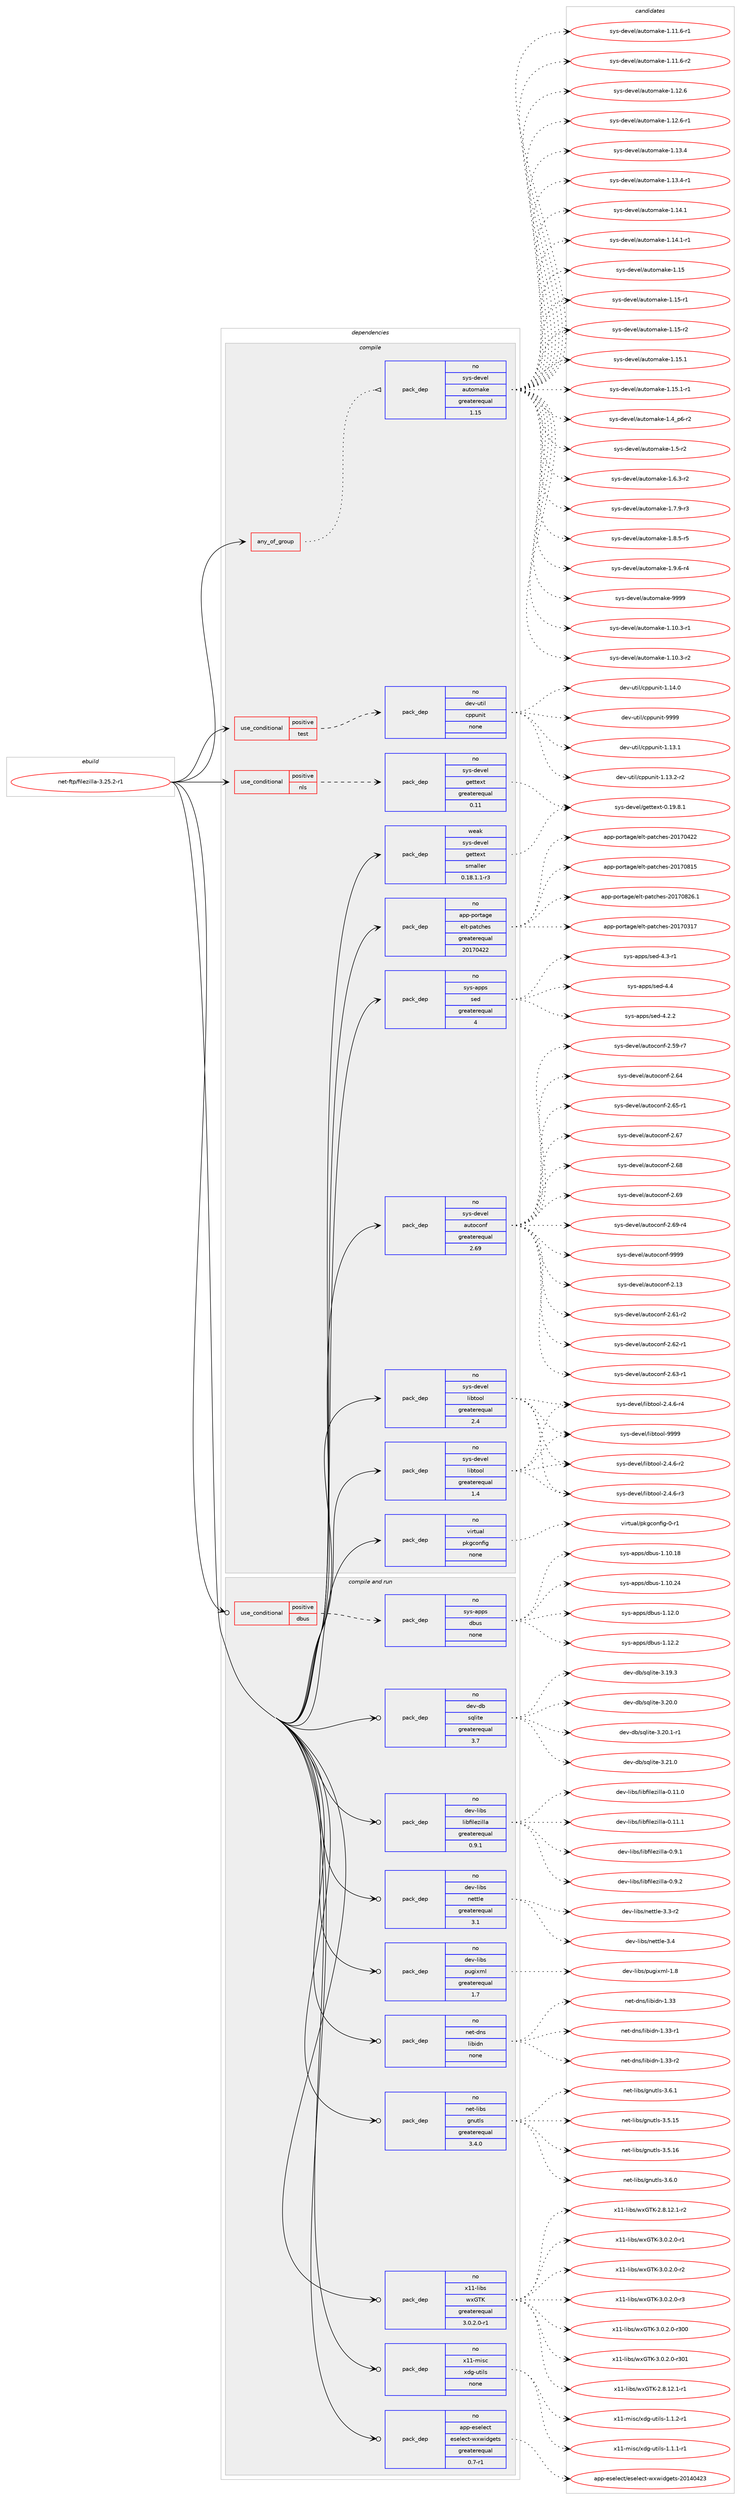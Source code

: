 digraph prolog {

# *************
# Graph options
# *************

newrank=true;
concentrate=true;
compound=true;
graph [rankdir=LR,fontname=Helvetica,fontsize=10,ranksep=1.5];#, ranksep=2.5, nodesep=0.2];
edge  [arrowhead=vee];
node  [fontname=Helvetica,fontsize=10];

# **********
# The ebuild
# **********

subgraph cluster_leftcol {
color=gray;
rank=same;
label=<<i>ebuild</i>>;
id [label="net-ftp/filezilla-3.25.2-r1", color=red, width=4, href="../net-ftp/filezilla-3.25.2-r1.svg"];
}

# ****************
# The dependencies
# ****************

subgraph cluster_midcol {
color=gray;
label=<<i>dependencies</i>>;
subgraph cluster_compile {
fillcolor="#eeeeee";
style=filled;
label=<<i>compile</i>>;
subgraph any2 {
dependency125 [label=<<TABLE BORDER="0" CELLBORDER="1" CELLSPACING="0" CELLPADDING="4"><TR><TD CELLPADDING="10">any_of_group</TD></TR></TABLE>>, shape=none, color=red];subgraph pack86 {
dependency126 [label=<<TABLE BORDER="0" CELLBORDER="1" CELLSPACING="0" CELLPADDING="4" WIDTH="220"><TR><TD ROWSPAN="6" CELLPADDING="30">pack_dep</TD></TR><TR><TD WIDTH="110">no</TD></TR><TR><TD>sys-devel</TD></TR><TR><TD>automake</TD></TR><TR><TD>greaterequal</TD></TR><TR><TD>1.15</TD></TR></TABLE>>, shape=none, color=blue];
}
dependency125:e -> dependency126:w [weight=20,style="dotted",arrowhead="oinv"];
}
id:e -> dependency125:w [weight=20,style="solid",arrowhead="vee"];
subgraph cond39 {
dependency127 [label=<<TABLE BORDER="0" CELLBORDER="1" CELLSPACING="0" CELLPADDING="4"><TR><TD ROWSPAN="3" CELLPADDING="10">use_conditional</TD></TR><TR><TD>positive</TD></TR><TR><TD>nls</TD></TR></TABLE>>, shape=none, color=red];
subgraph pack87 {
dependency128 [label=<<TABLE BORDER="0" CELLBORDER="1" CELLSPACING="0" CELLPADDING="4" WIDTH="220"><TR><TD ROWSPAN="6" CELLPADDING="30">pack_dep</TD></TR><TR><TD WIDTH="110">no</TD></TR><TR><TD>sys-devel</TD></TR><TR><TD>gettext</TD></TR><TR><TD>greaterequal</TD></TR><TR><TD>0.11</TD></TR></TABLE>>, shape=none, color=blue];
}
dependency127:e -> dependency128:w [weight=20,style="dashed",arrowhead="vee"];
}
id:e -> dependency127:w [weight=20,style="solid",arrowhead="vee"];
subgraph cond40 {
dependency129 [label=<<TABLE BORDER="0" CELLBORDER="1" CELLSPACING="0" CELLPADDING="4"><TR><TD ROWSPAN="3" CELLPADDING="10">use_conditional</TD></TR><TR><TD>positive</TD></TR><TR><TD>test</TD></TR></TABLE>>, shape=none, color=red];
subgraph pack88 {
dependency130 [label=<<TABLE BORDER="0" CELLBORDER="1" CELLSPACING="0" CELLPADDING="4" WIDTH="220"><TR><TD ROWSPAN="6" CELLPADDING="30">pack_dep</TD></TR><TR><TD WIDTH="110">no</TD></TR><TR><TD>dev-util</TD></TR><TR><TD>cppunit</TD></TR><TR><TD>none</TD></TR><TR><TD></TD></TR></TABLE>>, shape=none, color=blue];
}
dependency129:e -> dependency130:w [weight=20,style="dashed",arrowhead="vee"];
}
id:e -> dependency129:w [weight=20,style="solid",arrowhead="vee"];
subgraph pack89 {
dependency131 [label=<<TABLE BORDER="0" CELLBORDER="1" CELLSPACING="0" CELLPADDING="4" WIDTH="220"><TR><TD ROWSPAN="6" CELLPADDING="30">pack_dep</TD></TR><TR><TD WIDTH="110">no</TD></TR><TR><TD>app-portage</TD></TR><TR><TD>elt-patches</TD></TR><TR><TD>greaterequal</TD></TR><TR><TD>20170422</TD></TR></TABLE>>, shape=none, color=blue];
}
id:e -> dependency131:w [weight=20,style="solid",arrowhead="vee"];
subgraph pack90 {
dependency132 [label=<<TABLE BORDER="0" CELLBORDER="1" CELLSPACING="0" CELLPADDING="4" WIDTH="220"><TR><TD ROWSPAN="6" CELLPADDING="30">pack_dep</TD></TR><TR><TD WIDTH="110">no</TD></TR><TR><TD>sys-apps</TD></TR><TR><TD>sed</TD></TR><TR><TD>greaterequal</TD></TR><TR><TD>4</TD></TR></TABLE>>, shape=none, color=blue];
}
id:e -> dependency132:w [weight=20,style="solid",arrowhead="vee"];
subgraph pack91 {
dependency133 [label=<<TABLE BORDER="0" CELLBORDER="1" CELLSPACING="0" CELLPADDING="4" WIDTH="220"><TR><TD ROWSPAN="6" CELLPADDING="30">pack_dep</TD></TR><TR><TD WIDTH="110">no</TD></TR><TR><TD>sys-devel</TD></TR><TR><TD>autoconf</TD></TR><TR><TD>greaterequal</TD></TR><TR><TD>2.69</TD></TR></TABLE>>, shape=none, color=blue];
}
id:e -> dependency133:w [weight=20,style="solid",arrowhead="vee"];
subgraph pack92 {
dependency134 [label=<<TABLE BORDER="0" CELLBORDER="1" CELLSPACING="0" CELLPADDING="4" WIDTH="220"><TR><TD ROWSPAN="6" CELLPADDING="30">pack_dep</TD></TR><TR><TD WIDTH="110">no</TD></TR><TR><TD>sys-devel</TD></TR><TR><TD>libtool</TD></TR><TR><TD>greaterequal</TD></TR><TR><TD>1.4</TD></TR></TABLE>>, shape=none, color=blue];
}
id:e -> dependency134:w [weight=20,style="solid",arrowhead="vee"];
subgraph pack93 {
dependency135 [label=<<TABLE BORDER="0" CELLBORDER="1" CELLSPACING="0" CELLPADDING="4" WIDTH="220"><TR><TD ROWSPAN="6" CELLPADDING="30">pack_dep</TD></TR><TR><TD WIDTH="110">no</TD></TR><TR><TD>sys-devel</TD></TR><TR><TD>libtool</TD></TR><TR><TD>greaterequal</TD></TR><TR><TD>2.4</TD></TR></TABLE>>, shape=none, color=blue];
}
id:e -> dependency135:w [weight=20,style="solid",arrowhead="vee"];
subgraph pack94 {
dependency136 [label=<<TABLE BORDER="0" CELLBORDER="1" CELLSPACING="0" CELLPADDING="4" WIDTH="220"><TR><TD ROWSPAN="6" CELLPADDING="30">pack_dep</TD></TR><TR><TD WIDTH="110">no</TD></TR><TR><TD>virtual</TD></TR><TR><TD>pkgconfig</TD></TR><TR><TD>none</TD></TR><TR><TD></TD></TR></TABLE>>, shape=none, color=blue];
}
id:e -> dependency136:w [weight=20,style="solid",arrowhead="vee"];
subgraph pack95 {
dependency137 [label=<<TABLE BORDER="0" CELLBORDER="1" CELLSPACING="0" CELLPADDING="4" WIDTH="220"><TR><TD ROWSPAN="6" CELLPADDING="30">pack_dep</TD></TR><TR><TD WIDTH="110">weak</TD></TR><TR><TD>sys-devel</TD></TR><TR><TD>gettext</TD></TR><TR><TD>smaller</TD></TR><TR><TD>0.18.1.1-r3</TD></TR></TABLE>>, shape=none, color=blue];
}
id:e -> dependency137:w [weight=20,style="solid",arrowhead="vee"];
}
subgraph cluster_compileandrun {
fillcolor="#eeeeee";
style=filled;
label=<<i>compile and run</i>>;
subgraph cond41 {
dependency138 [label=<<TABLE BORDER="0" CELLBORDER="1" CELLSPACING="0" CELLPADDING="4"><TR><TD ROWSPAN="3" CELLPADDING="10">use_conditional</TD></TR><TR><TD>positive</TD></TR><TR><TD>dbus</TD></TR></TABLE>>, shape=none, color=red];
subgraph pack96 {
dependency139 [label=<<TABLE BORDER="0" CELLBORDER="1" CELLSPACING="0" CELLPADDING="4" WIDTH="220"><TR><TD ROWSPAN="6" CELLPADDING="30">pack_dep</TD></TR><TR><TD WIDTH="110">no</TD></TR><TR><TD>sys-apps</TD></TR><TR><TD>dbus</TD></TR><TR><TD>none</TD></TR><TR><TD></TD></TR></TABLE>>, shape=none, color=blue];
}
dependency138:e -> dependency139:w [weight=20,style="dashed",arrowhead="vee"];
}
id:e -> dependency138:w [weight=20,style="solid",arrowhead="odotvee"];
subgraph pack97 {
dependency140 [label=<<TABLE BORDER="0" CELLBORDER="1" CELLSPACING="0" CELLPADDING="4" WIDTH="220"><TR><TD ROWSPAN="6" CELLPADDING="30">pack_dep</TD></TR><TR><TD WIDTH="110">no</TD></TR><TR><TD>app-eselect</TD></TR><TR><TD>eselect-wxwidgets</TD></TR><TR><TD>greaterequal</TD></TR><TR><TD>0.7-r1</TD></TR></TABLE>>, shape=none, color=blue];
}
id:e -> dependency140:w [weight=20,style="solid",arrowhead="odotvee"];
subgraph pack98 {
dependency141 [label=<<TABLE BORDER="0" CELLBORDER="1" CELLSPACING="0" CELLPADDING="4" WIDTH="220"><TR><TD ROWSPAN="6" CELLPADDING="30">pack_dep</TD></TR><TR><TD WIDTH="110">no</TD></TR><TR><TD>dev-db</TD></TR><TR><TD>sqlite</TD></TR><TR><TD>greaterequal</TD></TR><TR><TD>3.7</TD></TR></TABLE>>, shape=none, color=blue];
}
id:e -> dependency141:w [weight=20,style="solid",arrowhead="odotvee"];
subgraph pack99 {
dependency142 [label=<<TABLE BORDER="0" CELLBORDER="1" CELLSPACING="0" CELLPADDING="4" WIDTH="220"><TR><TD ROWSPAN="6" CELLPADDING="30">pack_dep</TD></TR><TR><TD WIDTH="110">no</TD></TR><TR><TD>dev-libs</TD></TR><TR><TD>libfilezilla</TD></TR><TR><TD>greaterequal</TD></TR><TR><TD>0.9.1</TD></TR></TABLE>>, shape=none, color=blue];
}
id:e -> dependency142:w [weight=20,style="solid",arrowhead="odotvee"];
subgraph pack100 {
dependency143 [label=<<TABLE BORDER="0" CELLBORDER="1" CELLSPACING="0" CELLPADDING="4" WIDTH="220"><TR><TD ROWSPAN="6" CELLPADDING="30">pack_dep</TD></TR><TR><TD WIDTH="110">no</TD></TR><TR><TD>dev-libs</TD></TR><TR><TD>nettle</TD></TR><TR><TD>greaterequal</TD></TR><TR><TD>3.1</TD></TR></TABLE>>, shape=none, color=blue];
}
id:e -> dependency143:w [weight=20,style="solid",arrowhead="odotvee"];
subgraph pack101 {
dependency144 [label=<<TABLE BORDER="0" CELLBORDER="1" CELLSPACING="0" CELLPADDING="4" WIDTH="220"><TR><TD ROWSPAN="6" CELLPADDING="30">pack_dep</TD></TR><TR><TD WIDTH="110">no</TD></TR><TR><TD>dev-libs</TD></TR><TR><TD>pugixml</TD></TR><TR><TD>greaterequal</TD></TR><TR><TD>1.7</TD></TR></TABLE>>, shape=none, color=blue];
}
id:e -> dependency144:w [weight=20,style="solid",arrowhead="odotvee"];
subgraph pack102 {
dependency145 [label=<<TABLE BORDER="0" CELLBORDER="1" CELLSPACING="0" CELLPADDING="4" WIDTH="220"><TR><TD ROWSPAN="6" CELLPADDING="30">pack_dep</TD></TR><TR><TD WIDTH="110">no</TD></TR><TR><TD>net-dns</TD></TR><TR><TD>libidn</TD></TR><TR><TD>none</TD></TR><TR><TD></TD></TR></TABLE>>, shape=none, color=blue];
}
id:e -> dependency145:w [weight=20,style="solid",arrowhead="odotvee"];
subgraph pack103 {
dependency146 [label=<<TABLE BORDER="0" CELLBORDER="1" CELLSPACING="0" CELLPADDING="4" WIDTH="220"><TR><TD ROWSPAN="6" CELLPADDING="30">pack_dep</TD></TR><TR><TD WIDTH="110">no</TD></TR><TR><TD>net-libs</TD></TR><TR><TD>gnutls</TD></TR><TR><TD>greaterequal</TD></TR><TR><TD>3.4.0</TD></TR></TABLE>>, shape=none, color=blue];
}
id:e -> dependency146:w [weight=20,style="solid",arrowhead="odotvee"];
subgraph pack104 {
dependency147 [label=<<TABLE BORDER="0" CELLBORDER="1" CELLSPACING="0" CELLPADDING="4" WIDTH="220"><TR><TD ROWSPAN="6" CELLPADDING="30">pack_dep</TD></TR><TR><TD WIDTH="110">no</TD></TR><TR><TD>x11-libs</TD></TR><TR><TD>wxGTK</TD></TR><TR><TD>greaterequal</TD></TR><TR><TD>3.0.2.0-r1</TD></TR></TABLE>>, shape=none, color=blue];
}
id:e -> dependency147:w [weight=20,style="solid",arrowhead="odotvee"];
subgraph pack105 {
dependency148 [label=<<TABLE BORDER="0" CELLBORDER="1" CELLSPACING="0" CELLPADDING="4" WIDTH="220"><TR><TD ROWSPAN="6" CELLPADDING="30">pack_dep</TD></TR><TR><TD WIDTH="110">no</TD></TR><TR><TD>x11-misc</TD></TR><TR><TD>xdg-utils</TD></TR><TR><TD>none</TD></TR><TR><TD></TD></TR></TABLE>>, shape=none, color=blue];
}
id:e -> dependency148:w [weight=20,style="solid",arrowhead="odotvee"];
}
subgraph cluster_run {
fillcolor="#eeeeee";
style=filled;
label=<<i>run</i>>;
}
}

# **************
# The candidates
# **************

subgraph cluster_choices {
rank=same;
color=gray;
label=<<i>candidates</i>>;

subgraph choice86 {
color=black;
nodesep=1;
choice11512111545100101118101108479711711611110997107101454946494846514511449 [label="sys-devel/automake-1.10.3-r1", color=red, width=4,href="../sys-devel/automake-1.10.3-r1.svg"];
choice11512111545100101118101108479711711611110997107101454946494846514511450 [label="sys-devel/automake-1.10.3-r2", color=red, width=4,href="../sys-devel/automake-1.10.3-r2.svg"];
choice11512111545100101118101108479711711611110997107101454946494946544511449 [label="sys-devel/automake-1.11.6-r1", color=red, width=4,href="../sys-devel/automake-1.11.6-r1.svg"];
choice11512111545100101118101108479711711611110997107101454946494946544511450 [label="sys-devel/automake-1.11.6-r2", color=red, width=4,href="../sys-devel/automake-1.11.6-r2.svg"];
choice1151211154510010111810110847971171161111099710710145494649504654 [label="sys-devel/automake-1.12.6", color=red, width=4,href="../sys-devel/automake-1.12.6.svg"];
choice11512111545100101118101108479711711611110997107101454946495046544511449 [label="sys-devel/automake-1.12.6-r1", color=red, width=4,href="../sys-devel/automake-1.12.6-r1.svg"];
choice1151211154510010111810110847971171161111099710710145494649514652 [label="sys-devel/automake-1.13.4", color=red, width=4,href="../sys-devel/automake-1.13.4.svg"];
choice11512111545100101118101108479711711611110997107101454946495146524511449 [label="sys-devel/automake-1.13.4-r1", color=red, width=4,href="../sys-devel/automake-1.13.4-r1.svg"];
choice1151211154510010111810110847971171161111099710710145494649524649 [label="sys-devel/automake-1.14.1", color=red, width=4,href="../sys-devel/automake-1.14.1.svg"];
choice11512111545100101118101108479711711611110997107101454946495246494511449 [label="sys-devel/automake-1.14.1-r1", color=red, width=4,href="../sys-devel/automake-1.14.1-r1.svg"];
choice115121115451001011181011084797117116111109971071014549464953 [label="sys-devel/automake-1.15", color=red, width=4,href="../sys-devel/automake-1.15.svg"];
choice1151211154510010111810110847971171161111099710710145494649534511449 [label="sys-devel/automake-1.15-r1", color=red, width=4,href="../sys-devel/automake-1.15-r1.svg"];
choice1151211154510010111810110847971171161111099710710145494649534511450 [label="sys-devel/automake-1.15-r2", color=red, width=4,href="../sys-devel/automake-1.15-r2.svg"];
choice1151211154510010111810110847971171161111099710710145494649534649 [label="sys-devel/automake-1.15.1", color=red, width=4,href="../sys-devel/automake-1.15.1.svg"];
choice11512111545100101118101108479711711611110997107101454946495346494511449 [label="sys-devel/automake-1.15.1-r1", color=red, width=4,href="../sys-devel/automake-1.15.1-r1.svg"];
choice115121115451001011181011084797117116111109971071014549465295112544511450 [label="sys-devel/automake-1.4_p6-r2", color=red, width=4,href="../sys-devel/automake-1.4_p6-r2.svg"];
choice11512111545100101118101108479711711611110997107101454946534511450 [label="sys-devel/automake-1.5-r2", color=red, width=4,href="../sys-devel/automake-1.5-r2.svg"];
choice115121115451001011181011084797117116111109971071014549465446514511450 [label="sys-devel/automake-1.6.3-r2", color=red, width=4,href="../sys-devel/automake-1.6.3-r2.svg"];
choice115121115451001011181011084797117116111109971071014549465546574511451 [label="sys-devel/automake-1.7.9-r3", color=red, width=4,href="../sys-devel/automake-1.7.9-r3.svg"];
choice115121115451001011181011084797117116111109971071014549465646534511453 [label="sys-devel/automake-1.8.5-r5", color=red, width=4,href="../sys-devel/automake-1.8.5-r5.svg"];
choice115121115451001011181011084797117116111109971071014549465746544511452 [label="sys-devel/automake-1.9.6-r4", color=red, width=4,href="../sys-devel/automake-1.9.6-r4.svg"];
choice115121115451001011181011084797117116111109971071014557575757 [label="sys-devel/automake-9999", color=red, width=4,href="../sys-devel/automake-9999.svg"];
dependency126:e -> choice11512111545100101118101108479711711611110997107101454946494846514511449:w [style=dotted,weight="100"];
dependency126:e -> choice11512111545100101118101108479711711611110997107101454946494846514511450:w [style=dotted,weight="100"];
dependency126:e -> choice11512111545100101118101108479711711611110997107101454946494946544511449:w [style=dotted,weight="100"];
dependency126:e -> choice11512111545100101118101108479711711611110997107101454946494946544511450:w [style=dotted,weight="100"];
dependency126:e -> choice1151211154510010111810110847971171161111099710710145494649504654:w [style=dotted,weight="100"];
dependency126:e -> choice11512111545100101118101108479711711611110997107101454946495046544511449:w [style=dotted,weight="100"];
dependency126:e -> choice1151211154510010111810110847971171161111099710710145494649514652:w [style=dotted,weight="100"];
dependency126:e -> choice11512111545100101118101108479711711611110997107101454946495146524511449:w [style=dotted,weight="100"];
dependency126:e -> choice1151211154510010111810110847971171161111099710710145494649524649:w [style=dotted,weight="100"];
dependency126:e -> choice11512111545100101118101108479711711611110997107101454946495246494511449:w [style=dotted,weight="100"];
dependency126:e -> choice115121115451001011181011084797117116111109971071014549464953:w [style=dotted,weight="100"];
dependency126:e -> choice1151211154510010111810110847971171161111099710710145494649534511449:w [style=dotted,weight="100"];
dependency126:e -> choice1151211154510010111810110847971171161111099710710145494649534511450:w [style=dotted,weight="100"];
dependency126:e -> choice1151211154510010111810110847971171161111099710710145494649534649:w [style=dotted,weight="100"];
dependency126:e -> choice11512111545100101118101108479711711611110997107101454946495346494511449:w [style=dotted,weight="100"];
dependency126:e -> choice115121115451001011181011084797117116111109971071014549465295112544511450:w [style=dotted,weight="100"];
dependency126:e -> choice11512111545100101118101108479711711611110997107101454946534511450:w [style=dotted,weight="100"];
dependency126:e -> choice115121115451001011181011084797117116111109971071014549465446514511450:w [style=dotted,weight="100"];
dependency126:e -> choice115121115451001011181011084797117116111109971071014549465546574511451:w [style=dotted,weight="100"];
dependency126:e -> choice115121115451001011181011084797117116111109971071014549465646534511453:w [style=dotted,weight="100"];
dependency126:e -> choice115121115451001011181011084797117116111109971071014549465746544511452:w [style=dotted,weight="100"];
dependency126:e -> choice115121115451001011181011084797117116111109971071014557575757:w [style=dotted,weight="100"];
}
subgraph choice87 {
color=black;
nodesep=1;
choice1151211154510010111810110847103101116116101120116454846495746564649 [label="sys-devel/gettext-0.19.8.1", color=red, width=4,href="../sys-devel/gettext-0.19.8.1.svg"];
dependency128:e -> choice1151211154510010111810110847103101116116101120116454846495746564649:w [style=dotted,weight="100"];
}
subgraph choice88 {
color=black;
nodesep=1;
choice10010111845117116105108479911211211711010511645494649514649 [label="dev-util/cppunit-1.13.1", color=red, width=4,href="../dev-util/cppunit-1.13.1.svg"];
choice100101118451171161051084799112112117110105116454946495146504511450 [label="dev-util/cppunit-1.13.2-r2", color=red, width=4,href="../dev-util/cppunit-1.13.2-r2.svg"];
choice10010111845117116105108479911211211711010511645494649524648 [label="dev-util/cppunit-1.14.0", color=red, width=4,href="../dev-util/cppunit-1.14.0.svg"];
choice1001011184511711610510847991121121171101051164557575757 [label="dev-util/cppunit-9999", color=red, width=4,href="../dev-util/cppunit-9999.svg"];
dependency130:e -> choice10010111845117116105108479911211211711010511645494649514649:w [style=dotted,weight="100"];
dependency130:e -> choice100101118451171161051084799112112117110105116454946495146504511450:w [style=dotted,weight="100"];
dependency130:e -> choice10010111845117116105108479911211211711010511645494649524648:w [style=dotted,weight="100"];
dependency130:e -> choice1001011184511711610510847991121121171101051164557575757:w [style=dotted,weight="100"];
}
subgraph choice89 {
color=black;
nodesep=1;
choice97112112451121111141169710310147101108116451129711699104101115455048495548514955 [label="app-portage/elt-patches-20170317", color=red, width=4,href="../app-portage/elt-patches-20170317.svg"];
choice97112112451121111141169710310147101108116451129711699104101115455048495548525050 [label="app-portage/elt-patches-20170422", color=red, width=4,href="../app-portage/elt-patches-20170422.svg"];
choice97112112451121111141169710310147101108116451129711699104101115455048495548564953 [label="app-portage/elt-patches-20170815", color=red, width=4,href="../app-portage/elt-patches-20170815.svg"];
choice971121124511211111411697103101471011081164511297116991041011154550484955485650544649 [label="app-portage/elt-patches-20170826.1", color=red, width=4,href="../app-portage/elt-patches-20170826.1.svg"];
dependency131:e -> choice97112112451121111141169710310147101108116451129711699104101115455048495548514955:w [style=dotted,weight="100"];
dependency131:e -> choice97112112451121111141169710310147101108116451129711699104101115455048495548525050:w [style=dotted,weight="100"];
dependency131:e -> choice97112112451121111141169710310147101108116451129711699104101115455048495548564953:w [style=dotted,weight="100"];
dependency131:e -> choice971121124511211111411697103101471011081164511297116991041011154550484955485650544649:w [style=dotted,weight="100"];
}
subgraph choice90 {
color=black;
nodesep=1;
choice115121115459711211211547115101100455246504650 [label="sys-apps/sed-4.2.2", color=red, width=4,href="../sys-apps/sed-4.2.2.svg"];
choice115121115459711211211547115101100455246514511449 [label="sys-apps/sed-4.3-r1", color=red, width=4,href="../sys-apps/sed-4.3-r1.svg"];
choice11512111545971121121154711510110045524652 [label="sys-apps/sed-4.4", color=red, width=4,href="../sys-apps/sed-4.4.svg"];
dependency132:e -> choice115121115459711211211547115101100455246504650:w [style=dotted,weight="100"];
dependency132:e -> choice115121115459711211211547115101100455246514511449:w [style=dotted,weight="100"];
dependency132:e -> choice11512111545971121121154711510110045524652:w [style=dotted,weight="100"];
}
subgraph choice91 {
color=black;
nodesep=1;
choice115121115451001011181011084797117116111991111101024550464951 [label="sys-devel/autoconf-2.13", color=red, width=4,href="../sys-devel/autoconf-2.13.svg"];
choice1151211154510010111810110847971171161119911111010245504653574511455 [label="sys-devel/autoconf-2.59-r7", color=red, width=4,href="../sys-devel/autoconf-2.59-r7.svg"];
choice1151211154510010111810110847971171161119911111010245504654494511450 [label="sys-devel/autoconf-2.61-r2", color=red, width=4,href="../sys-devel/autoconf-2.61-r2.svg"];
choice1151211154510010111810110847971171161119911111010245504654504511449 [label="sys-devel/autoconf-2.62-r1", color=red, width=4,href="../sys-devel/autoconf-2.62-r1.svg"];
choice1151211154510010111810110847971171161119911111010245504654514511449 [label="sys-devel/autoconf-2.63-r1", color=red, width=4,href="../sys-devel/autoconf-2.63-r1.svg"];
choice115121115451001011181011084797117116111991111101024550465452 [label="sys-devel/autoconf-2.64", color=red, width=4,href="../sys-devel/autoconf-2.64.svg"];
choice1151211154510010111810110847971171161119911111010245504654534511449 [label="sys-devel/autoconf-2.65-r1", color=red, width=4,href="../sys-devel/autoconf-2.65-r1.svg"];
choice115121115451001011181011084797117116111991111101024550465455 [label="sys-devel/autoconf-2.67", color=red, width=4,href="../sys-devel/autoconf-2.67.svg"];
choice115121115451001011181011084797117116111991111101024550465456 [label="sys-devel/autoconf-2.68", color=red, width=4,href="../sys-devel/autoconf-2.68.svg"];
choice115121115451001011181011084797117116111991111101024550465457 [label="sys-devel/autoconf-2.69", color=red, width=4,href="../sys-devel/autoconf-2.69.svg"];
choice1151211154510010111810110847971171161119911111010245504654574511452 [label="sys-devel/autoconf-2.69-r4", color=red, width=4,href="../sys-devel/autoconf-2.69-r4.svg"];
choice115121115451001011181011084797117116111991111101024557575757 [label="sys-devel/autoconf-9999", color=red, width=4,href="../sys-devel/autoconf-9999.svg"];
dependency133:e -> choice115121115451001011181011084797117116111991111101024550464951:w [style=dotted,weight="100"];
dependency133:e -> choice1151211154510010111810110847971171161119911111010245504653574511455:w [style=dotted,weight="100"];
dependency133:e -> choice1151211154510010111810110847971171161119911111010245504654494511450:w [style=dotted,weight="100"];
dependency133:e -> choice1151211154510010111810110847971171161119911111010245504654504511449:w [style=dotted,weight="100"];
dependency133:e -> choice1151211154510010111810110847971171161119911111010245504654514511449:w [style=dotted,weight="100"];
dependency133:e -> choice115121115451001011181011084797117116111991111101024550465452:w [style=dotted,weight="100"];
dependency133:e -> choice1151211154510010111810110847971171161119911111010245504654534511449:w [style=dotted,weight="100"];
dependency133:e -> choice115121115451001011181011084797117116111991111101024550465455:w [style=dotted,weight="100"];
dependency133:e -> choice115121115451001011181011084797117116111991111101024550465456:w [style=dotted,weight="100"];
dependency133:e -> choice115121115451001011181011084797117116111991111101024550465457:w [style=dotted,weight="100"];
dependency133:e -> choice1151211154510010111810110847971171161119911111010245504654574511452:w [style=dotted,weight="100"];
dependency133:e -> choice115121115451001011181011084797117116111991111101024557575757:w [style=dotted,weight="100"];
}
subgraph choice92 {
color=black;
nodesep=1;
choice1151211154510010111810110847108105981161111111084550465246544511450 [label="sys-devel/libtool-2.4.6-r2", color=red, width=4,href="../sys-devel/libtool-2.4.6-r2.svg"];
choice1151211154510010111810110847108105981161111111084550465246544511451 [label="sys-devel/libtool-2.4.6-r3", color=red, width=4,href="../sys-devel/libtool-2.4.6-r3.svg"];
choice1151211154510010111810110847108105981161111111084550465246544511452 [label="sys-devel/libtool-2.4.6-r4", color=red, width=4,href="../sys-devel/libtool-2.4.6-r4.svg"];
choice1151211154510010111810110847108105981161111111084557575757 [label="sys-devel/libtool-9999", color=red, width=4,href="../sys-devel/libtool-9999.svg"];
dependency134:e -> choice1151211154510010111810110847108105981161111111084550465246544511450:w [style=dotted,weight="100"];
dependency134:e -> choice1151211154510010111810110847108105981161111111084550465246544511451:w [style=dotted,weight="100"];
dependency134:e -> choice1151211154510010111810110847108105981161111111084550465246544511452:w [style=dotted,weight="100"];
dependency134:e -> choice1151211154510010111810110847108105981161111111084557575757:w [style=dotted,weight="100"];
}
subgraph choice93 {
color=black;
nodesep=1;
choice1151211154510010111810110847108105981161111111084550465246544511450 [label="sys-devel/libtool-2.4.6-r2", color=red, width=4,href="../sys-devel/libtool-2.4.6-r2.svg"];
choice1151211154510010111810110847108105981161111111084550465246544511451 [label="sys-devel/libtool-2.4.6-r3", color=red, width=4,href="../sys-devel/libtool-2.4.6-r3.svg"];
choice1151211154510010111810110847108105981161111111084550465246544511452 [label="sys-devel/libtool-2.4.6-r4", color=red, width=4,href="../sys-devel/libtool-2.4.6-r4.svg"];
choice1151211154510010111810110847108105981161111111084557575757 [label="sys-devel/libtool-9999", color=red, width=4,href="../sys-devel/libtool-9999.svg"];
dependency135:e -> choice1151211154510010111810110847108105981161111111084550465246544511450:w [style=dotted,weight="100"];
dependency135:e -> choice1151211154510010111810110847108105981161111111084550465246544511451:w [style=dotted,weight="100"];
dependency135:e -> choice1151211154510010111810110847108105981161111111084550465246544511452:w [style=dotted,weight="100"];
dependency135:e -> choice1151211154510010111810110847108105981161111111084557575757:w [style=dotted,weight="100"];
}
subgraph choice94 {
color=black;
nodesep=1;
choice11810511411611797108471121071039911111010210510345484511449 [label="virtual/pkgconfig-0-r1", color=red, width=4,href="../virtual/pkgconfig-0-r1.svg"];
dependency136:e -> choice11810511411611797108471121071039911111010210510345484511449:w [style=dotted,weight="100"];
}
subgraph choice95 {
color=black;
nodesep=1;
choice1151211154510010111810110847103101116116101120116454846495746564649 [label="sys-devel/gettext-0.19.8.1", color=red, width=4,href="../sys-devel/gettext-0.19.8.1.svg"];
dependency137:e -> choice1151211154510010111810110847103101116116101120116454846495746564649:w [style=dotted,weight="100"];
}
subgraph choice96 {
color=black;
nodesep=1;
choice115121115459711211211547100981171154549464948464956 [label="sys-apps/dbus-1.10.18", color=red, width=4,href="../sys-apps/dbus-1.10.18.svg"];
choice115121115459711211211547100981171154549464948465052 [label="sys-apps/dbus-1.10.24", color=red, width=4,href="../sys-apps/dbus-1.10.24.svg"];
choice1151211154597112112115471009811711545494649504648 [label="sys-apps/dbus-1.12.0", color=red, width=4,href="../sys-apps/dbus-1.12.0.svg"];
choice1151211154597112112115471009811711545494649504650 [label="sys-apps/dbus-1.12.2", color=red, width=4,href="../sys-apps/dbus-1.12.2.svg"];
dependency139:e -> choice115121115459711211211547100981171154549464948464956:w [style=dotted,weight="100"];
dependency139:e -> choice115121115459711211211547100981171154549464948465052:w [style=dotted,weight="100"];
dependency139:e -> choice1151211154597112112115471009811711545494649504648:w [style=dotted,weight="100"];
dependency139:e -> choice1151211154597112112115471009811711545494649504650:w [style=dotted,weight="100"];
}
subgraph choice97 {
color=black;
nodesep=1;
choice971121124510111510110810199116471011151011081019911645119120119105100103101116115455048495248525051 [label="app-eselect/eselect-wxwidgets-20140423", color=red, width=4,href="../app-eselect/eselect-wxwidgets-20140423.svg"];
dependency140:e -> choice971121124510111510110810199116471011151011081019911645119120119105100103101116115455048495248525051:w [style=dotted,weight="100"];
}
subgraph choice98 {
color=black;
nodesep=1;
choice10010111845100984711511310810511610145514649574651 [label="dev-db/sqlite-3.19.3", color=red, width=4,href="../dev-db/sqlite-3.19.3.svg"];
choice10010111845100984711511310810511610145514650484648 [label="dev-db/sqlite-3.20.0", color=red, width=4,href="../dev-db/sqlite-3.20.0.svg"];
choice100101118451009847115113108105116101455146504846494511449 [label="dev-db/sqlite-3.20.1-r1", color=red, width=4,href="../dev-db/sqlite-3.20.1-r1.svg"];
choice10010111845100984711511310810511610145514650494648 [label="dev-db/sqlite-3.21.0", color=red, width=4,href="../dev-db/sqlite-3.21.0.svg"];
dependency141:e -> choice10010111845100984711511310810511610145514649574651:w [style=dotted,weight="100"];
dependency141:e -> choice10010111845100984711511310810511610145514650484648:w [style=dotted,weight="100"];
dependency141:e -> choice100101118451009847115113108105116101455146504846494511449:w [style=dotted,weight="100"];
dependency141:e -> choice10010111845100984711511310810511610145514650494648:w [style=dotted,weight="100"];
}
subgraph choice99 {
color=black;
nodesep=1;
choice100101118451081059811547108105981021051081011221051081089745484649494648 [label="dev-libs/libfilezilla-0.11.0", color=red, width=4,href="../dev-libs/libfilezilla-0.11.0.svg"];
choice100101118451081059811547108105981021051081011221051081089745484649494649 [label="dev-libs/libfilezilla-0.11.1", color=red, width=4,href="../dev-libs/libfilezilla-0.11.1.svg"];
choice1001011184510810598115471081059810210510810112210510810897454846574649 [label="dev-libs/libfilezilla-0.9.1", color=red, width=4,href="../dev-libs/libfilezilla-0.9.1.svg"];
choice1001011184510810598115471081059810210510810112210510810897454846574650 [label="dev-libs/libfilezilla-0.9.2", color=red, width=4,href="../dev-libs/libfilezilla-0.9.2.svg"];
dependency142:e -> choice100101118451081059811547108105981021051081011221051081089745484649494648:w [style=dotted,weight="100"];
dependency142:e -> choice100101118451081059811547108105981021051081011221051081089745484649494649:w [style=dotted,weight="100"];
dependency142:e -> choice1001011184510810598115471081059810210510810112210510810897454846574649:w [style=dotted,weight="100"];
dependency142:e -> choice1001011184510810598115471081059810210510810112210510810897454846574650:w [style=dotted,weight="100"];
}
subgraph choice100 {
color=black;
nodesep=1;
choice100101118451081059811547110101116116108101455146514511450 [label="dev-libs/nettle-3.3-r2", color=red, width=4,href="../dev-libs/nettle-3.3-r2.svg"];
choice10010111845108105981154711010111611610810145514652 [label="dev-libs/nettle-3.4", color=red, width=4,href="../dev-libs/nettle-3.4.svg"];
dependency143:e -> choice100101118451081059811547110101116116108101455146514511450:w [style=dotted,weight="100"];
dependency143:e -> choice10010111845108105981154711010111611610810145514652:w [style=dotted,weight="100"];
}
subgraph choice101 {
color=black;
nodesep=1;
choice10010111845108105981154711211710310512010910845494656 [label="dev-libs/pugixml-1.8", color=red, width=4,href="../dev-libs/pugixml-1.8.svg"];
dependency144:e -> choice10010111845108105981154711211710310512010910845494656:w [style=dotted,weight="100"];
}
subgraph choice102 {
color=black;
nodesep=1;
choice1101011164510011011547108105981051001104549465151 [label="net-dns/libidn-1.33", color=red, width=4,href="../net-dns/libidn-1.33.svg"];
choice11010111645100110115471081059810510011045494651514511449 [label="net-dns/libidn-1.33-r1", color=red, width=4,href="../net-dns/libidn-1.33-r1.svg"];
choice11010111645100110115471081059810510011045494651514511450 [label="net-dns/libidn-1.33-r2", color=red, width=4,href="../net-dns/libidn-1.33-r2.svg"];
dependency145:e -> choice1101011164510011011547108105981051001104549465151:w [style=dotted,weight="100"];
dependency145:e -> choice11010111645100110115471081059810510011045494651514511449:w [style=dotted,weight="100"];
dependency145:e -> choice11010111645100110115471081059810510011045494651514511450:w [style=dotted,weight="100"];
}
subgraph choice103 {
color=black;
nodesep=1;
choice11010111645108105981154710311011711610811545514653464953 [label="net-libs/gnutls-3.5.15", color=red, width=4,href="../net-libs/gnutls-3.5.15.svg"];
choice11010111645108105981154710311011711610811545514653464954 [label="net-libs/gnutls-3.5.16", color=red, width=4,href="../net-libs/gnutls-3.5.16.svg"];
choice110101116451081059811547103110117116108115455146544648 [label="net-libs/gnutls-3.6.0", color=red, width=4,href="../net-libs/gnutls-3.6.0.svg"];
choice110101116451081059811547103110117116108115455146544649 [label="net-libs/gnutls-3.6.1", color=red, width=4,href="../net-libs/gnutls-3.6.1.svg"];
dependency146:e -> choice11010111645108105981154710311011711610811545514653464953:w [style=dotted,weight="100"];
dependency146:e -> choice11010111645108105981154710311011711610811545514653464954:w [style=dotted,weight="100"];
dependency146:e -> choice110101116451081059811547103110117116108115455146544648:w [style=dotted,weight="100"];
dependency146:e -> choice110101116451081059811547103110117116108115455146544649:w [style=dotted,weight="100"];
}
subgraph choice104 {
color=black;
nodesep=1;
choice12049494510810598115471191207184754550465646495046494511449 [label="x11-libs/wxGTK-2.8.12.1-r1", color=red, width=4,href="../x11-libs/wxGTK-2.8.12.1-r1.svg"];
choice12049494510810598115471191207184754550465646495046494511450 [label="x11-libs/wxGTK-2.8.12.1-r2", color=red, width=4,href="../x11-libs/wxGTK-2.8.12.1-r2.svg"];
choice120494945108105981154711912071847545514648465046484511449 [label="x11-libs/wxGTK-3.0.2.0-r1", color=red, width=4,href="../x11-libs/wxGTK-3.0.2.0-r1.svg"];
choice120494945108105981154711912071847545514648465046484511450 [label="x11-libs/wxGTK-3.0.2.0-r2", color=red, width=4,href="../x11-libs/wxGTK-3.0.2.0-r2.svg"];
choice120494945108105981154711912071847545514648465046484511451 [label="x11-libs/wxGTK-3.0.2.0-r3", color=red, width=4,href="../x11-libs/wxGTK-3.0.2.0-r3.svg"];
choice1204949451081059811547119120718475455146484650464845114514848 [label="x11-libs/wxGTK-3.0.2.0-r300", color=red, width=4,href="../x11-libs/wxGTK-3.0.2.0-r300.svg"];
choice1204949451081059811547119120718475455146484650464845114514849 [label="x11-libs/wxGTK-3.0.2.0-r301", color=red, width=4,href="../x11-libs/wxGTK-3.0.2.0-r301.svg"];
dependency147:e -> choice12049494510810598115471191207184754550465646495046494511449:w [style=dotted,weight="100"];
dependency147:e -> choice12049494510810598115471191207184754550465646495046494511450:w [style=dotted,weight="100"];
dependency147:e -> choice120494945108105981154711912071847545514648465046484511449:w [style=dotted,weight="100"];
dependency147:e -> choice120494945108105981154711912071847545514648465046484511450:w [style=dotted,weight="100"];
dependency147:e -> choice120494945108105981154711912071847545514648465046484511451:w [style=dotted,weight="100"];
dependency147:e -> choice1204949451081059811547119120718475455146484650464845114514848:w [style=dotted,weight="100"];
dependency147:e -> choice1204949451081059811547119120718475455146484650464845114514849:w [style=dotted,weight="100"];
}
subgraph choice105 {
color=black;
nodesep=1;
choice1204949451091051159947120100103451171161051081154549464946494511449 [label="x11-misc/xdg-utils-1.1.1-r1", color=red, width=4,href="../x11-misc/xdg-utils-1.1.1-r1.svg"];
choice1204949451091051159947120100103451171161051081154549464946504511449 [label="x11-misc/xdg-utils-1.1.2-r1", color=red, width=4,href="../x11-misc/xdg-utils-1.1.2-r1.svg"];
dependency148:e -> choice1204949451091051159947120100103451171161051081154549464946494511449:w [style=dotted,weight="100"];
dependency148:e -> choice1204949451091051159947120100103451171161051081154549464946504511449:w [style=dotted,weight="100"];
}
}

}
